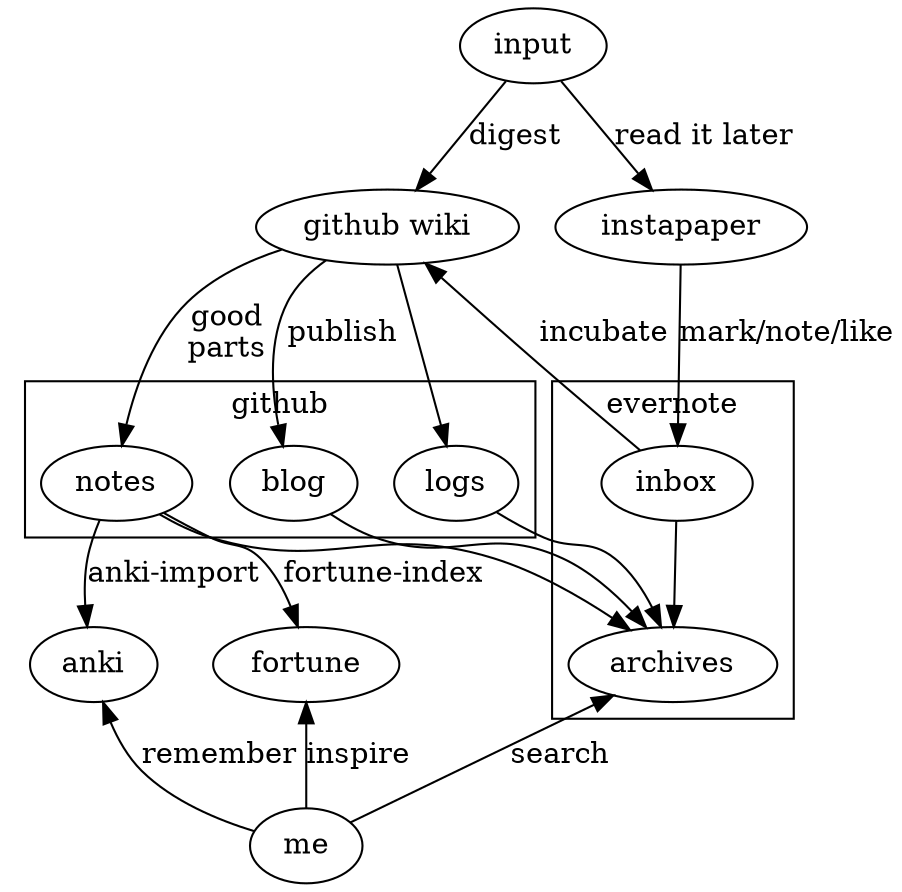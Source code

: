 strict digraph {
    input [label="input"];
    wiki [label="github wiki"];
    instapaper [label="instapaper"];
    subgraph cluster_evernote {
        label="evernote";
        inbox [label="inbox"];
        archives [label="archives"];
    }
    subgraph cluster_github {
        label="github";
        notes [label="notes"];
        blog [label="blog"];
        logs [label="logs"];
    }
    anki [label="anki"];
    fortune [label="fortune"];
    me [label="me"];

    input -> wiki [label="digest"];
    input -> instapaper [label="read it later"];
    instapaper -> inbox [label="mark/note/like"];
    inbox -> wiki [label="incubate"];
    inbox -> archives;
    wiki -> notes [label="good\nparts"];
    wiki -> blog [label="publish"];
    wiki -> logs;
    { notes, blog, logs } -> archives;
    notes -> anki [label="anki-import"];
    notes -> fortune [label="fortune-index"];

    anki -> me [label="remember", dir=back];
    fortune -> me [label="inspire", dir=back];
    archives -> me [label="search", dir=back];
}
